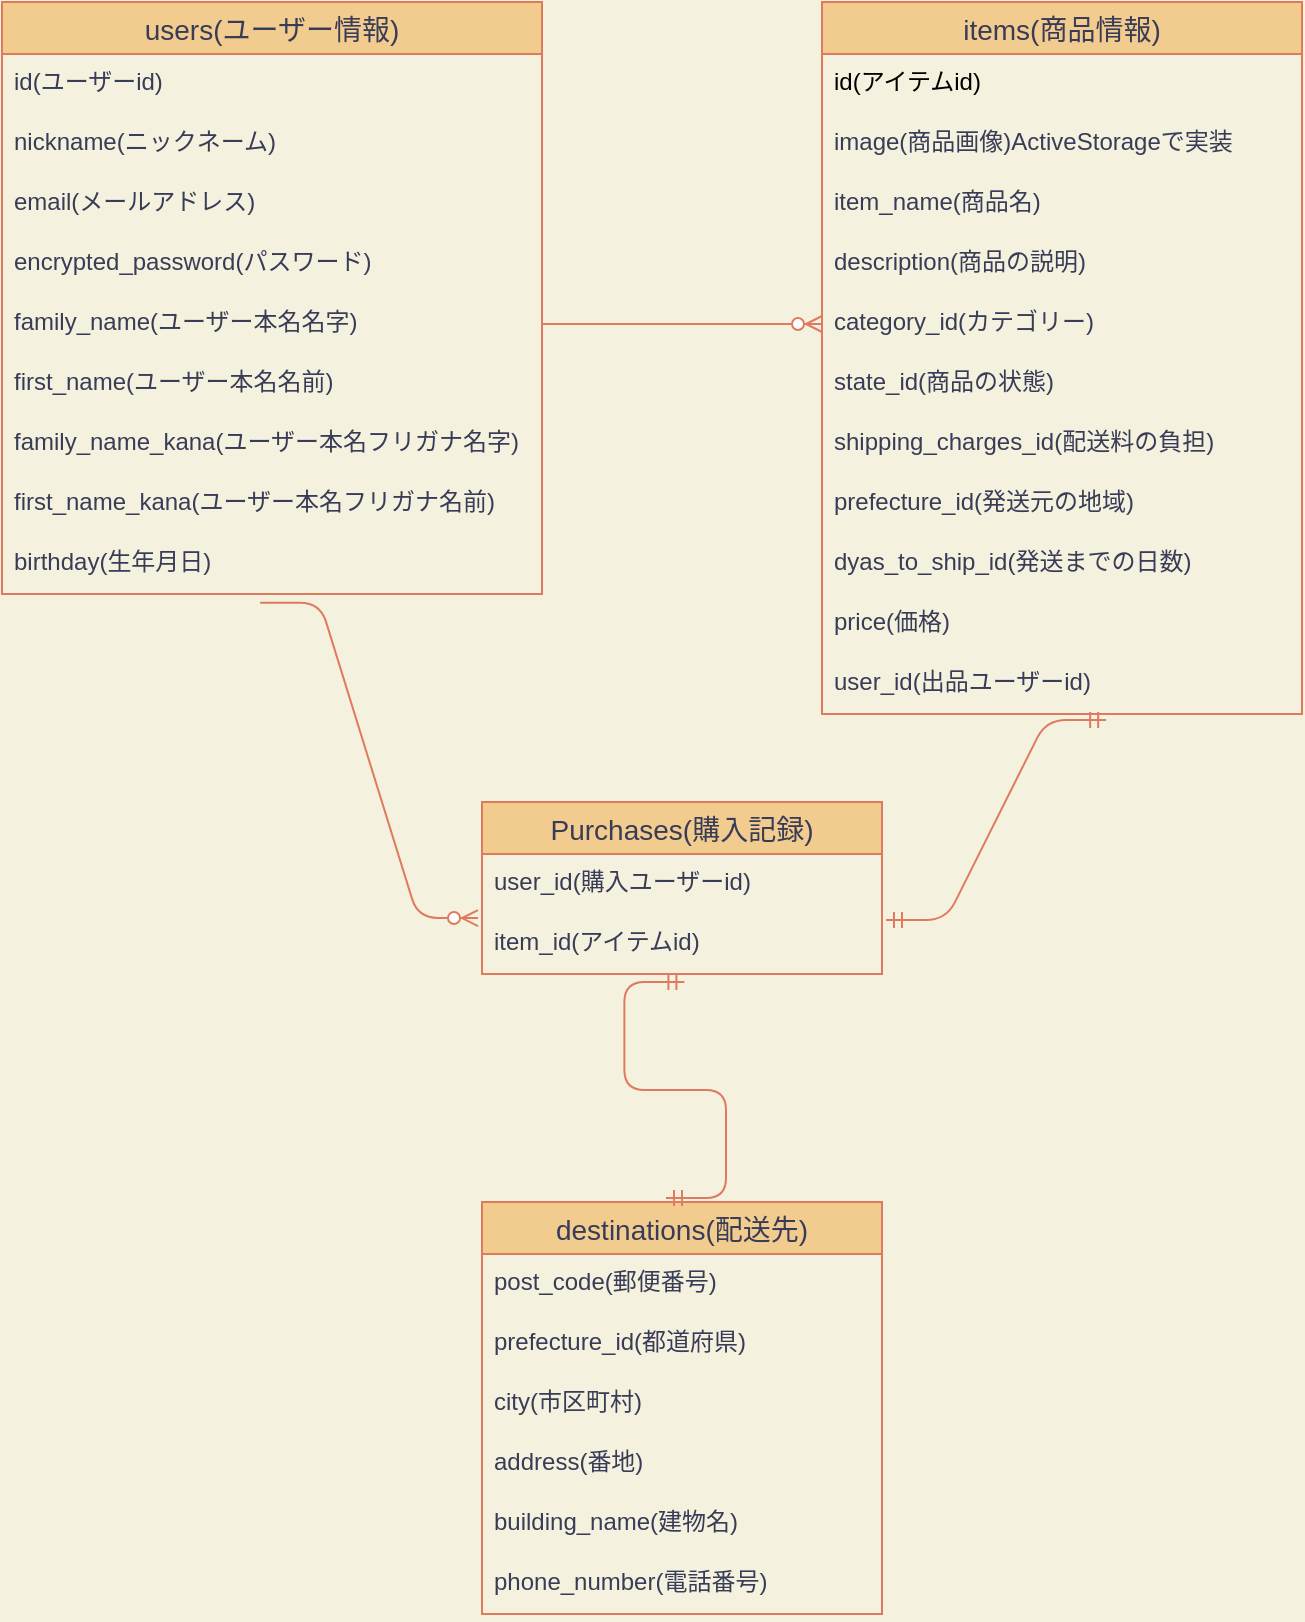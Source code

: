 <mxfile version="13.10.0" type="embed">
    <diagram id="z_pr_dS8fAeT56sAS-Nl" name="ページ1">
        <mxGraphModel dx="964" dy="689" grid="1" gridSize="10" guides="1" tooltips="1" connect="1" arrows="1" fold="1" page="1" pageScale="1" pageWidth="850" pageHeight="1100" background="#F4F1DE" math="0" shadow="0">
            <root>
                <mxCell id="0"/>
                <mxCell id="1" parent="0"/>
                <mxCell id="2" value="users(ユーザー情報)" style="swimlane;fontStyle=0;childLayout=stackLayout;horizontal=1;startSize=26;horizontalStack=0;resizeParent=1;resizeParentMax=0;resizeLast=0;collapsible=1;marginBottom=0;align=center;fontSize=14;fillColor=#F2CC8F;strokeColor=#E07A5F;fontColor=#393C56;" parent="1" vertex="1">
                    <mxGeometry x="80" y="80" width="270" height="296" as="geometry"/>
                </mxCell>
                <mxCell id="86" value="id(ユーザーid)" style="text;strokeColor=none;fillColor=none;spacingLeft=4;spacingRight=4;overflow=hidden;rotatable=0;points=[[0,0.5],[1,0.5]];portConstraint=eastwest;fontSize=12;rounded=0;sketch=0;fontColor=#393C56;" parent="2" vertex="1">
                    <mxGeometry y="26" width="270" height="30" as="geometry"/>
                </mxCell>
                <mxCell id="3" value="nickname(ニックネーム)" style="text;strokeColor=none;fillColor=none;spacingLeft=4;spacingRight=4;overflow=hidden;rotatable=0;points=[[0,0.5],[1,0.5]];portConstraint=eastwest;fontSize=12;fontColor=#393C56;" parent="2" vertex="1">
                    <mxGeometry y="56" width="270" height="30" as="geometry"/>
                </mxCell>
                <mxCell id="4" value="email(メールアドレス)" style="text;strokeColor=none;fillColor=none;spacingLeft=4;spacingRight=4;overflow=hidden;rotatable=0;points=[[0,0.5],[1,0.5]];portConstraint=eastwest;fontSize=12;fontColor=#393C56;" parent="2" vertex="1">
                    <mxGeometry y="86" width="270" height="30" as="geometry"/>
                </mxCell>
                <mxCell id="75" value="encrypted_password(パスワード)" style="text;strokeColor=none;fillColor=none;spacingLeft=4;spacingRight=4;overflow=hidden;rotatable=0;points=[[0,0.5],[1,0.5]];portConstraint=eastwest;fontSize=12;fontColor=#393C56;" parent="2" vertex="1">
                    <mxGeometry y="116" width="270" height="30" as="geometry"/>
                </mxCell>
                <mxCell id="77" value="family_name(ユーザー本名名字)" style="text;strokeColor=none;fillColor=none;spacingLeft=4;spacingRight=4;overflow=hidden;rotatable=0;points=[[0,0.5],[1,0.5]];portConstraint=eastwest;fontSize=12;rounded=0;sketch=0;fontColor=#393C56;" parent="2" vertex="1">
                    <mxGeometry y="146" width="270" height="30" as="geometry"/>
                </mxCell>
                <mxCell id="78" value="first_name(ユーザー本名名前)" style="text;strokeColor=none;fillColor=none;spacingLeft=4;spacingRight=4;overflow=hidden;rotatable=0;points=[[0,0.5],[1,0.5]];portConstraint=eastwest;fontSize=12;rounded=0;sketch=0;fontColor=#393C56;" parent="2" vertex="1">
                    <mxGeometry y="176" width="270" height="30" as="geometry"/>
                </mxCell>
                <mxCell id="79" value="family_name_kana(ユーザー本名フリガナ名字)" style="text;strokeColor=none;fillColor=none;spacingLeft=4;spacingRight=4;overflow=hidden;rotatable=0;points=[[0,0.5],[1,0.5]];portConstraint=eastwest;fontSize=12;rounded=0;sketch=0;fontColor=#393C56;" parent="2" vertex="1">
                    <mxGeometry y="206" width="270" height="30" as="geometry"/>
                </mxCell>
                <mxCell id="80" value="first_name_kana(ユーザー本名フリガナ名前)" style="text;strokeColor=none;fillColor=none;spacingLeft=4;spacingRight=4;overflow=hidden;rotatable=0;points=[[0,0.5],[1,0.5]];portConstraint=eastwest;fontSize=12;rounded=0;sketch=0;fontColor=#393C56;" parent="2" vertex="1">
                    <mxGeometry y="236" width="270" height="30" as="geometry"/>
                </mxCell>
                <mxCell id="84" value="birthday(生年月日)" style="text;strokeColor=none;fillColor=none;spacingLeft=4;spacingRight=4;overflow=hidden;rotatable=0;points=[[0,0.5],[1,0.5]];portConstraint=eastwest;fontSize=12;rounded=0;sketch=0;fontColor=#393C56;" parent="2" vertex="1">
                    <mxGeometry y="266" width="270" height="30" as="geometry"/>
                </mxCell>
                <mxCell id="6" value="items(商品情報)" style="swimlane;fontStyle=0;childLayout=stackLayout;horizontal=1;startSize=26;horizontalStack=0;resizeParent=1;resizeParentMax=0;resizeLast=0;collapsible=1;marginBottom=0;align=center;fontSize=14;fillColor=#F2CC8F;strokeColor=#E07A5F;fontColor=#393C56;" parent="1" vertex="1">
                    <mxGeometry x="490" y="80" width="240" height="356" as="geometry"/>
                </mxCell>
                <mxCell id="90" value="id(アイテムid)" style="text;strokeColor=none;fillColor=none;spacingLeft=4;spacingRight=4;overflow=hidden;rotatable=0;points=[[0,0.5],[1,0.5]];portConstraint=eastwest;fontSize=12;rounded=0;sketch=0;fontColor=#000000;" parent="6" vertex="1">
                    <mxGeometry y="26" width="240" height="30" as="geometry"/>
                </mxCell>
                <mxCell id="7" value="image(商品画像)ActiveStorageで実装" style="text;strokeColor=none;fillColor=none;spacingLeft=4;spacingRight=4;overflow=hidden;rotatable=0;points=[[0,0.5],[1,0.5]];portConstraint=eastwest;fontSize=12;fontColor=#393C56;" parent="6" vertex="1">
                    <mxGeometry y="56" width="240" height="30" as="geometry"/>
                </mxCell>
                <mxCell id="8" value="item_name(商品名)" style="text;strokeColor=none;fillColor=none;spacingLeft=4;spacingRight=4;overflow=hidden;rotatable=0;points=[[0,0.5],[1,0.5]];portConstraint=eastwest;fontSize=12;fontColor=#393C56;" parent="6" vertex="1">
                    <mxGeometry y="86" width="240" height="30" as="geometry"/>
                </mxCell>
                <mxCell id="9" value="description(商品の説明)" style="text;strokeColor=none;fillColor=none;spacingLeft=4;spacingRight=4;overflow=hidden;rotatable=0;points=[[0,0.5],[1,0.5]];portConstraint=eastwest;fontSize=12;fontColor=#393C56;" parent="6" vertex="1">
                    <mxGeometry y="116" width="240" height="30" as="geometry"/>
                </mxCell>
                <mxCell id="22" value="category_id(カテゴリー)" style="text;strokeColor=none;fillColor=none;spacingLeft=4;spacingRight=4;overflow=hidden;rotatable=0;points=[[0,0.5],[1,0.5]];portConstraint=eastwest;fontSize=12;fontColor=#393C56;" parent="6" vertex="1">
                    <mxGeometry y="146" width="240" height="30" as="geometry"/>
                </mxCell>
                <mxCell id="21" value="state_id(商品の状態)" style="text;strokeColor=none;fillColor=none;spacingLeft=4;spacingRight=4;overflow=hidden;rotatable=0;points=[[0,0.5],[1,0.5]];portConstraint=eastwest;fontSize=12;fontColor=#393C56;" parent="6" vertex="1">
                    <mxGeometry y="176" width="240" height="30" as="geometry"/>
                </mxCell>
                <mxCell id="20" value="shipping_charges_id(配送料の負担)" style="text;strokeColor=none;fillColor=none;spacingLeft=4;spacingRight=4;overflow=hidden;rotatable=0;points=[[0,0.5],[1,0.5]];portConstraint=eastwest;fontSize=12;fontColor=#393C56;" parent="6" vertex="1">
                    <mxGeometry y="206" width="240" height="30" as="geometry"/>
                </mxCell>
                <mxCell id="19" value="prefecture_id(発送元の地域)" style="text;strokeColor=none;fillColor=none;spacingLeft=4;spacingRight=4;overflow=hidden;rotatable=0;points=[[0,0.5],[1,0.5]];portConstraint=eastwest;fontSize=12;fontColor=#393C56;" parent="6" vertex="1">
                    <mxGeometry y="236" width="240" height="30" as="geometry"/>
                </mxCell>
                <mxCell id="17" value="dyas_to_ship_id(発送までの日数)" style="text;strokeColor=none;fillColor=none;spacingLeft=4;spacingRight=4;overflow=hidden;rotatable=0;points=[[0,0.5],[1,0.5]];portConstraint=eastwest;fontSize=12;fontColor=#393C56;" parent="6" vertex="1">
                    <mxGeometry y="266" width="240" height="30" as="geometry"/>
                </mxCell>
                <mxCell id="25" value="price(価格)" style="text;strokeColor=none;fillColor=none;spacingLeft=4;spacingRight=4;overflow=hidden;rotatable=0;points=[[0,0.5],[1,0.5]];portConstraint=eastwest;fontSize=12;fontColor=#393C56;" parent="6" vertex="1">
                    <mxGeometry y="296" width="240" height="30" as="geometry"/>
                </mxCell>
                <mxCell id="74" value="user_id(出品ユーザーid)" style="text;strokeColor=none;fillColor=none;spacingLeft=4;spacingRight=4;overflow=hidden;rotatable=0;points=[[0,0.5],[1,0.5]];portConstraint=eastwest;fontSize=12;rounded=0;sketch=0;fontColor=#393C56;" parent="6" vertex="1">
                    <mxGeometry y="326" width="240" height="30" as="geometry"/>
                </mxCell>
                <mxCell id="28" value="Purchases(購入記録)" style="swimlane;fontStyle=0;childLayout=stackLayout;horizontal=1;startSize=26;horizontalStack=0;resizeParent=1;resizeParentMax=0;resizeLast=0;collapsible=1;marginBottom=0;align=center;fontSize=14;rounded=0;sketch=0;strokeColor=#E07A5F;fillColor=#F2CC8F;fontColor=#393C56;" parent="1" vertex="1">
                    <mxGeometry x="320" y="480" width="200" height="86" as="geometry"/>
                </mxCell>
                <mxCell id="32" value="user_id(購入ユーザーid)" style="text;strokeColor=none;fillColor=none;spacingLeft=4;spacingRight=4;overflow=hidden;rotatable=0;points=[[0,0.5],[1,0.5]];portConstraint=eastwest;fontSize=12;rounded=0;sketch=0;fontColor=#393C56;" parent="28" vertex="1">
                    <mxGeometry y="26" width="200" height="30" as="geometry"/>
                </mxCell>
                <mxCell id="83" value="item_id(アイテムid)" style="text;strokeColor=none;fillColor=none;spacingLeft=4;spacingRight=4;overflow=hidden;rotatable=0;points=[[0,0.5],[1,0.5]];portConstraint=eastwest;fontSize=12;rounded=0;sketch=0;fontColor=#393C56;" parent="28" vertex="1">
                    <mxGeometry y="56" width="200" height="30" as="geometry"/>
                </mxCell>
                <mxCell id="46" value="destinations(配送先)" style="swimlane;fontStyle=0;childLayout=stackLayout;horizontal=1;startSize=26;horizontalStack=0;resizeParent=1;resizeParentMax=0;resizeLast=0;collapsible=1;marginBottom=0;align=center;fontSize=14;rounded=0;sketch=0;fillColor=#F2CC8F;strokeColor=#E07A5F;fontColor=#393C56;" parent="1" vertex="1">
                    <mxGeometry x="320" y="680" width="200" height="206" as="geometry"/>
                </mxCell>
                <mxCell id="47" value="post_code(郵便番号)" style="text;strokeColor=none;fillColor=none;spacingLeft=4;spacingRight=4;overflow=hidden;rotatable=0;points=[[0,0.5],[1,0.5]];portConstraint=eastwest;fontSize=12;fontColor=#393C56;" parent="46" vertex="1">
                    <mxGeometry y="26" width="200" height="30" as="geometry"/>
                </mxCell>
                <mxCell id="48" value="prefecture_id(都道府県)" style="text;strokeColor=none;fillColor=none;spacingLeft=4;spacingRight=4;overflow=hidden;rotatable=0;points=[[0,0.5],[1,0.5]];portConstraint=eastwest;fontSize=12;fontColor=#393C56;" parent="46" vertex="1">
                    <mxGeometry y="56" width="200" height="30" as="geometry"/>
                </mxCell>
                <mxCell id="49" value="city(市区町村)" style="text;strokeColor=none;fillColor=none;spacingLeft=4;spacingRight=4;overflow=hidden;rotatable=0;points=[[0,0.5],[1,0.5]];portConstraint=eastwest;fontSize=12;fontColor=#393C56;" parent="46" vertex="1">
                    <mxGeometry y="86" width="200" height="30" as="geometry"/>
                </mxCell>
                <mxCell id="53" value="address(番地)" style="text;strokeColor=none;fillColor=none;spacingLeft=4;spacingRight=4;overflow=hidden;rotatable=0;points=[[0,0.5],[1,0.5]];portConstraint=eastwest;fontSize=12;rounded=0;sketch=0;fontColor=#393C56;" parent="46" vertex="1">
                    <mxGeometry y="116" width="200" height="30" as="geometry"/>
                </mxCell>
                <mxCell id="51" value="building_name(建物名)" style="text;strokeColor=none;fillColor=none;spacingLeft=4;spacingRight=4;overflow=hidden;rotatable=0;points=[[0,0.5],[1,0.5]];portConstraint=eastwest;fontSize=12;rounded=0;sketch=0;fontColor=#393C56;" parent="46" vertex="1">
                    <mxGeometry y="146" width="200" height="30" as="geometry"/>
                </mxCell>
                <mxCell id="54" value="phone_number(電話番号)" style="text;strokeColor=none;fillColor=none;spacingLeft=4;spacingRight=4;overflow=hidden;rotatable=0;points=[[0,0.5],[1,0.5]];portConstraint=eastwest;fontSize=12;rounded=0;sketch=0;fontColor=#393C56;" parent="46" vertex="1">
                    <mxGeometry y="176" width="200" height="30" as="geometry"/>
                </mxCell>
                <mxCell id="59" value="" style="edgeStyle=entityRelationEdgeStyle;fontSize=12;html=1;endArrow=ERmandOne;startArrow=ERmandOne;strokeColor=#E07A5F;fillColor=#F2CC8F;fontColor=#393C56;entryX=0.506;entryY=1.133;entryDx=0;entryDy=0;entryPerimeter=0;labelBackgroundColor=#F4F1DE;exitX=0.46;exitY=-0.01;exitDx=0;exitDy=0;exitPerimeter=0;" parent="1" source="46" target="83" edge="1">
                    <mxGeometry width="100" height="100" relative="1" as="geometry">
                        <mxPoint x="410" y="660" as="sourcePoint"/>
                        <mxPoint x="426" y="630" as="targetPoint"/>
                    </mxGeometry>
                </mxCell>
                <mxCell id="60" value="" style="edgeStyle=entityRelationEdgeStyle;fontSize=12;html=1;endArrow=ERmandOne;startArrow=ERmandOne;strokeColor=#E07A5F;fillColor=#F2CC8F;fontColor=#393C56;entryX=0.592;entryY=1.1;entryDx=0;entryDy=0;entryPerimeter=0;labelBackgroundColor=#F4F1DE;exitX=1.01;exitY=1.1;exitDx=0;exitDy=0;exitPerimeter=0;" parent="1" target="74" edge="1" source="32">
                    <mxGeometry width="100" height="100" relative="1" as="geometry">
                        <mxPoint x="520" y="640" as="sourcePoint"/>
                        <mxPoint x="639" y="480" as="targetPoint"/>
                    </mxGeometry>
                </mxCell>
                <mxCell id="91" value="" style="edgeStyle=entityRelationEdgeStyle;fontSize=12;html=1;endArrow=ERzeroToMany;endFill=1;strokeColor=#E07A5F;fillColor=#F2CC8F;exitX=0.478;exitY=1.147;exitDx=0;exitDy=0;exitPerimeter=0;entryX=-0.01;entryY=1.067;entryDx=0;entryDy=0;entryPerimeter=0;" parent="1" source="84" edge="1" target="32">
                    <mxGeometry width="100" height="100" relative="1" as="geometry">
                        <mxPoint x="216.62" y="438.07" as="sourcePoint"/>
                        <mxPoint x="320" y="639" as="targetPoint"/>
                    </mxGeometry>
                </mxCell>
                <mxCell id="92" value="" style="edgeStyle=entityRelationEdgeStyle;fontSize=12;html=1;endArrow=ERzeroToMany;endFill=1;strokeColor=#E07A5F;fillColor=#F2CC8F;exitX=1;exitY=0.5;exitDx=0;exitDy=0;entryX=0;entryY=0.5;entryDx=0;entryDy=0;" parent="1" source="77" target="22" edge="1">
                    <mxGeometry width="100" height="100" relative="1" as="geometry">
                        <mxPoint x="370" y="320" as="sourcePoint"/>
                        <mxPoint x="470" y="220" as="targetPoint"/>
                    </mxGeometry>
                </mxCell>
            </root>
        </mxGraphModel>
    </diagram>
</mxfile>
